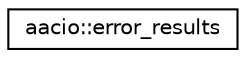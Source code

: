 digraph "Graphical Class Hierarchy"
{
  edge [fontname="Helvetica",fontsize="10",labelfontname="Helvetica",labelfontsize="10"];
  node [fontname="Helvetica",fontsize="10",shape=record];
  rankdir="LR";
  Node0 [label="aacio::error_results",height=0.2,width=0.4,color="black", fillcolor="white", style="filled",URL="$structaacio_1_1error__results.html",tooltip="Structure used to create JSON error responses. "];
}

